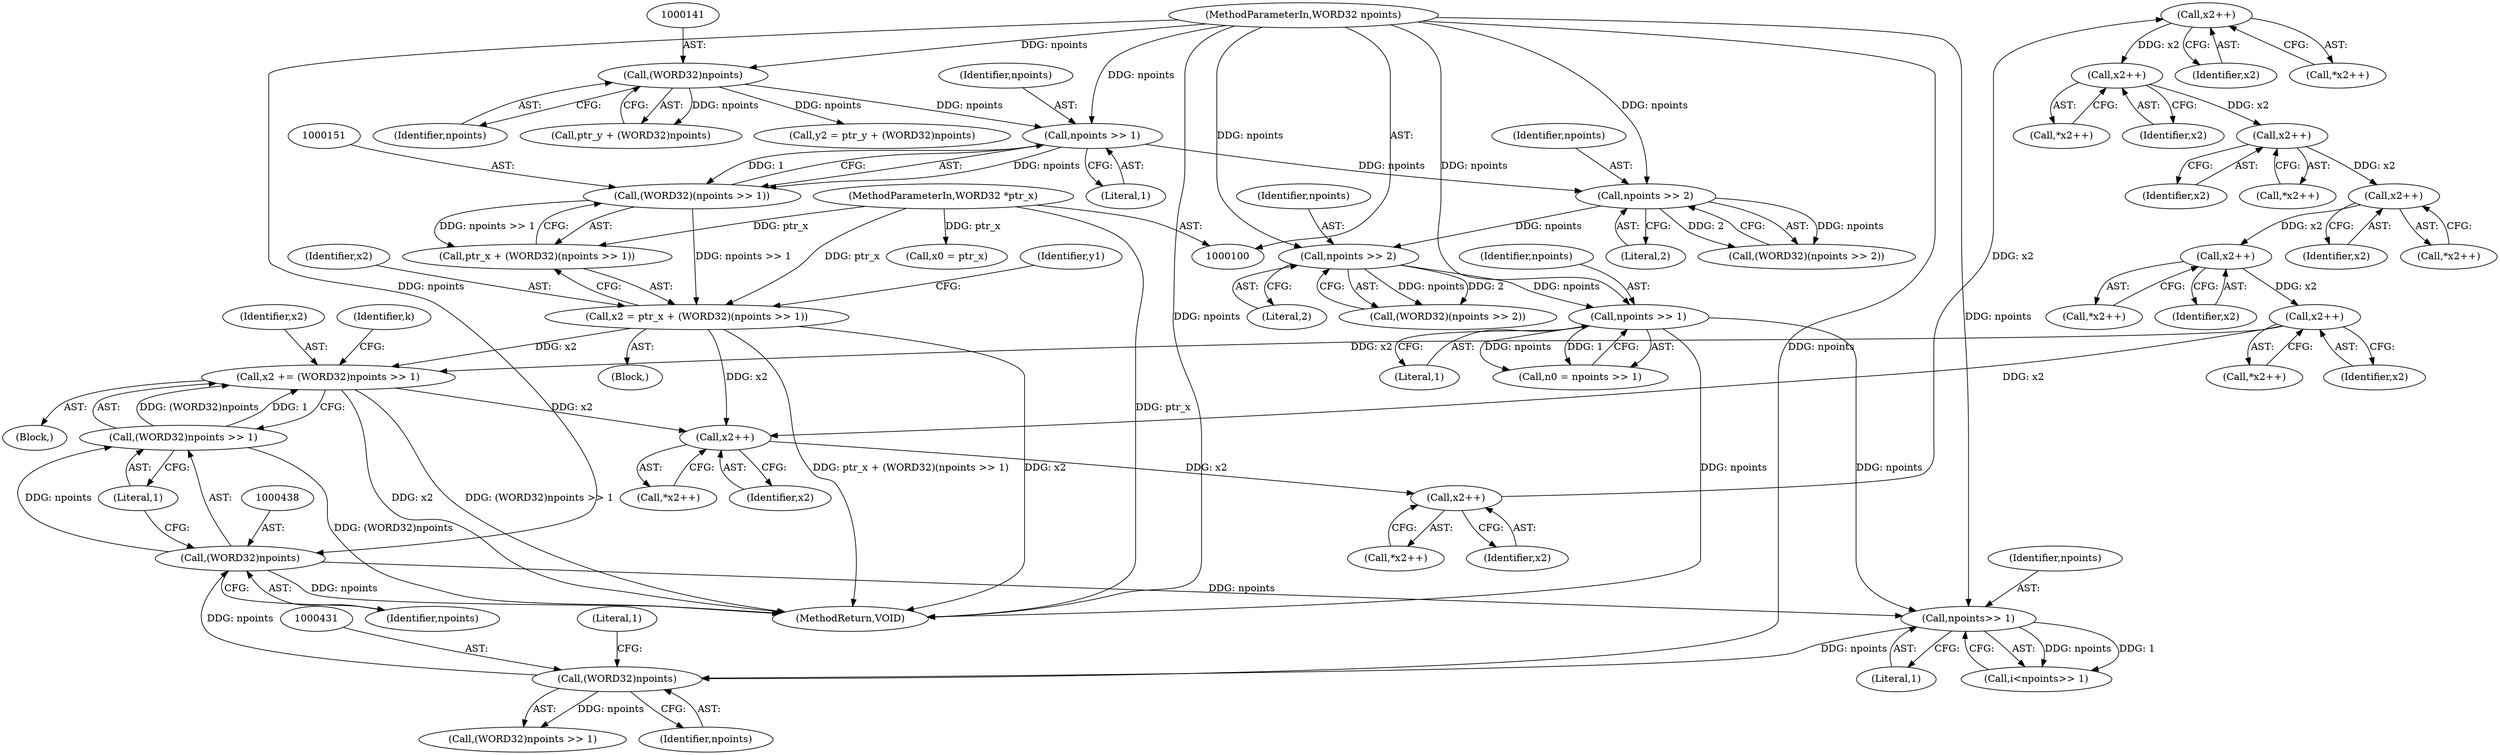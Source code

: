 digraph "0_Android_04e8cd58f075bec5892e369c8deebca9c67e855c@pointer" {
"1000328" [label="(Call,x2++)"];
"1000323" [label="(Call,x2++)"];
"1000318" [label="(Call,x2++)"];
"1000434" [label="(Call,x2 += (WORD32)npoints >> 1)"];
"1000436" [label="(Call,(WORD32)npoints >> 1)"];
"1000437" [label="(Call,(WORD32)npoints)"];
"1000430" [label="(Call,(WORD32)npoints)"];
"1000197" [label="(Call,npoints>> 1)"];
"1000178" [label="(Call,npoints >> 1)"];
"1000170" [label="(Call,npoints >> 2)"];
"1000161" [label="(Call,npoints >> 2)"];
"1000152" [label="(Call,npoints >> 1)"];
"1000140" [label="(Call,(WORD32)npoints)"];
"1000104" [label="(MethodParameterIn,WORD32 npoints)"];
"1000353" [label="(Call,x2++)"];
"1000348" [label="(Call,x2++)"];
"1000343" [label="(Call,x2++)"];
"1000338" [label="(Call,x2++)"];
"1000333" [label="(Call,x2++)"];
"1000328" [label="(Call,x2++)"];
"1000146" [label="(Call,x2 = ptr_x + (WORD32)(npoints >> 1))"];
"1000102" [label="(MethodParameterIn,WORD32 *ptr_x)"];
"1000150" [label="(Call,(WORD32)(npoints >> 1))"];
"1000327" [label="(Call,*x2++)"];
"1000337" [label="(Call,*x2++)"];
"1000334" [label="(Identifier,x2)"];
"1000154" [label="(Literal,1)"];
"1000195" [label="(Call,i<npoints>> 1)"];
"1000354" [label="(Identifier,x2)"];
"1000180" [label="(Literal,1)"];
"1000162" [label="(Identifier,npoints)"];
"1000344" [label="(Identifier,x2)"];
"1000142" [label="(Identifier,npoints)"];
"1000138" [label="(Call,ptr_y + (WORD32)npoints)"];
"1000105" [label="(Block,)"];
"1000140" [label="(Call,(WORD32)npoints)"];
"1000323" [label="(Call,x2++)"];
"1000353" [label="(Call,x2++)"];
"1000153" [label="(Identifier,npoints)"];
"1000168" [label="(Call,(WORD32)(npoints >> 2))"];
"1000348" [label="(Call,x2++)"];
"1000156" [label="(Identifier,y1)"];
"1000163" [label="(Literal,2)"];
"1000436" [label="(Call,(WORD32)npoints >> 1)"];
"1000136" [label="(Call,y2 = ptr_y + (WORD32)npoints)"];
"1000319" [label="(Identifier,x2)"];
"1000170" [label="(Call,npoints >> 2)"];
"1000161" [label="(Call,npoints >> 2)"];
"1000332" [label="(Call,*x2++)"];
"1000176" [label="(Call,n0 = npoints >> 1)"];
"1000150" [label="(Call,(WORD32)(npoints >> 1))"];
"1000440" [label="(Literal,1)"];
"1000317" [label="(Call,*x2++)"];
"1000147" [label="(Identifier,x2)"];
"1000347" [label="(Call,*x2++)"];
"1000349" [label="(Identifier,x2)"];
"1000439" [label="(Identifier,npoints)"];
"1000198" [label="(Identifier,npoints)"];
"1000197" [label="(Call,npoints>> 1)"];
"1000339" [label="(Identifier,x2)"];
"1000342" [label="(Call,*x2++)"];
"1000104" [label="(MethodParameterIn,WORD32 npoints)"];
"1000429" [label="(Call,(WORD32)npoints >> 1)"];
"1000189" [label="(Identifier,k)"];
"1000152" [label="(Call,npoints >> 1)"];
"1000324" [label="(Identifier,x2)"];
"1000433" [label="(Literal,1)"];
"1000199" [label="(Literal,1)"];
"1000333" [label="(Call,x2++)"];
"1000178" [label="(Call,npoints >> 1)"];
"1000102" [label="(MethodParameterIn,WORD32 *ptr_x)"];
"1000329" [label="(Identifier,x2)"];
"1000437" [label="(Call,(WORD32)npoints)"];
"1000318" [label="(Call,x2++)"];
"1000328" [label="(Call,x2++)"];
"1000430" [label="(Call,(WORD32)npoints)"];
"1000148" [label="(Call,ptr_x + (WORD32)(npoints >> 1))"];
"1000322" [label="(Call,*x2++)"];
"1000146" [label="(Call,x2 = ptr_x + (WORD32)(npoints >> 1))"];
"1000171" [label="(Identifier,npoints)"];
"1000352" [label="(Call,*x2++)"];
"1000159" [label="(Call,(WORD32)(npoints >> 2))"];
"1000143" [label="(Call,x0 = ptr_x)"];
"1000432" [label="(Identifier,npoints)"];
"1000343" [label="(Call,x2++)"];
"1000434" [label="(Call,x2 += (WORD32)npoints >> 1)"];
"1000338" [label="(Call,x2++)"];
"1000435" [label="(Identifier,x2)"];
"1000179" [label="(Identifier,npoints)"];
"1000190" [label="(Block,)"];
"1000172" [label="(Literal,2)"];
"1000441" [label="(MethodReturn,VOID)"];
"1000328" -> "1000327"  [label="AST: "];
"1000328" -> "1000329"  [label="CFG: "];
"1000329" -> "1000328"  [label="AST: "];
"1000327" -> "1000328"  [label="CFG: "];
"1000323" -> "1000328"  [label="DDG: x2"];
"1000328" -> "1000333"  [label="DDG: x2"];
"1000323" -> "1000322"  [label="AST: "];
"1000323" -> "1000324"  [label="CFG: "];
"1000324" -> "1000323"  [label="AST: "];
"1000322" -> "1000323"  [label="CFG: "];
"1000318" -> "1000323"  [label="DDG: x2"];
"1000318" -> "1000317"  [label="AST: "];
"1000318" -> "1000319"  [label="CFG: "];
"1000319" -> "1000318"  [label="AST: "];
"1000317" -> "1000318"  [label="CFG: "];
"1000434" -> "1000318"  [label="DDG: x2"];
"1000353" -> "1000318"  [label="DDG: x2"];
"1000146" -> "1000318"  [label="DDG: x2"];
"1000434" -> "1000190"  [label="AST: "];
"1000434" -> "1000436"  [label="CFG: "];
"1000435" -> "1000434"  [label="AST: "];
"1000436" -> "1000434"  [label="AST: "];
"1000189" -> "1000434"  [label="CFG: "];
"1000434" -> "1000441"  [label="DDG: (WORD32)npoints >> 1"];
"1000434" -> "1000441"  [label="DDG: x2"];
"1000436" -> "1000434"  [label="DDG: (WORD32)npoints"];
"1000436" -> "1000434"  [label="DDG: 1"];
"1000353" -> "1000434"  [label="DDG: x2"];
"1000146" -> "1000434"  [label="DDG: x2"];
"1000436" -> "1000440"  [label="CFG: "];
"1000437" -> "1000436"  [label="AST: "];
"1000440" -> "1000436"  [label="AST: "];
"1000436" -> "1000441"  [label="DDG: (WORD32)npoints"];
"1000437" -> "1000436"  [label="DDG: npoints"];
"1000437" -> "1000439"  [label="CFG: "];
"1000438" -> "1000437"  [label="AST: "];
"1000439" -> "1000437"  [label="AST: "];
"1000440" -> "1000437"  [label="CFG: "];
"1000437" -> "1000441"  [label="DDG: npoints"];
"1000437" -> "1000197"  [label="DDG: npoints"];
"1000430" -> "1000437"  [label="DDG: npoints"];
"1000104" -> "1000437"  [label="DDG: npoints"];
"1000430" -> "1000429"  [label="AST: "];
"1000430" -> "1000432"  [label="CFG: "];
"1000431" -> "1000430"  [label="AST: "];
"1000432" -> "1000430"  [label="AST: "];
"1000433" -> "1000430"  [label="CFG: "];
"1000430" -> "1000429"  [label="DDG: npoints"];
"1000197" -> "1000430"  [label="DDG: npoints"];
"1000104" -> "1000430"  [label="DDG: npoints"];
"1000197" -> "1000195"  [label="AST: "];
"1000197" -> "1000199"  [label="CFG: "];
"1000198" -> "1000197"  [label="AST: "];
"1000199" -> "1000197"  [label="AST: "];
"1000195" -> "1000197"  [label="CFG: "];
"1000197" -> "1000195"  [label="DDG: npoints"];
"1000197" -> "1000195"  [label="DDG: 1"];
"1000178" -> "1000197"  [label="DDG: npoints"];
"1000104" -> "1000197"  [label="DDG: npoints"];
"1000178" -> "1000176"  [label="AST: "];
"1000178" -> "1000180"  [label="CFG: "];
"1000179" -> "1000178"  [label="AST: "];
"1000180" -> "1000178"  [label="AST: "];
"1000176" -> "1000178"  [label="CFG: "];
"1000178" -> "1000441"  [label="DDG: npoints"];
"1000178" -> "1000176"  [label="DDG: npoints"];
"1000178" -> "1000176"  [label="DDG: 1"];
"1000170" -> "1000178"  [label="DDG: npoints"];
"1000104" -> "1000178"  [label="DDG: npoints"];
"1000170" -> "1000168"  [label="AST: "];
"1000170" -> "1000172"  [label="CFG: "];
"1000171" -> "1000170"  [label="AST: "];
"1000172" -> "1000170"  [label="AST: "];
"1000168" -> "1000170"  [label="CFG: "];
"1000170" -> "1000168"  [label="DDG: npoints"];
"1000170" -> "1000168"  [label="DDG: 2"];
"1000161" -> "1000170"  [label="DDG: npoints"];
"1000104" -> "1000170"  [label="DDG: npoints"];
"1000161" -> "1000159"  [label="AST: "];
"1000161" -> "1000163"  [label="CFG: "];
"1000162" -> "1000161"  [label="AST: "];
"1000163" -> "1000161"  [label="AST: "];
"1000159" -> "1000161"  [label="CFG: "];
"1000161" -> "1000159"  [label="DDG: npoints"];
"1000161" -> "1000159"  [label="DDG: 2"];
"1000152" -> "1000161"  [label="DDG: npoints"];
"1000104" -> "1000161"  [label="DDG: npoints"];
"1000152" -> "1000150"  [label="AST: "];
"1000152" -> "1000154"  [label="CFG: "];
"1000153" -> "1000152"  [label="AST: "];
"1000154" -> "1000152"  [label="AST: "];
"1000150" -> "1000152"  [label="CFG: "];
"1000152" -> "1000150"  [label="DDG: npoints"];
"1000152" -> "1000150"  [label="DDG: 1"];
"1000140" -> "1000152"  [label="DDG: npoints"];
"1000104" -> "1000152"  [label="DDG: npoints"];
"1000140" -> "1000138"  [label="AST: "];
"1000140" -> "1000142"  [label="CFG: "];
"1000141" -> "1000140"  [label="AST: "];
"1000142" -> "1000140"  [label="AST: "];
"1000138" -> "1000140"  [label="CFG: "];
"1000140" -> "1000136"  [label="DDG: npoints"];
"1000140" -> "1000138"  [label="DDG: npoints"];
"1000104" -> "1000140"  [label="DDG: npoints"];
"1000104" -> "1000100"  [label="AST: "];
"1000104" -> "1000441"  [label="DDG: npoints"];
"1000353" -> "1000352"  [label="AST: "];
"1000353" -> "1000354"  [label="CFG: "];
"1000354" -> "1000353"  [label="AST: "];
"1000352" -> "1000353"  [label="CFG: "];
"1000348" -> "1000353"  [label="DDG: x2"];
"1000348" -> "1000347"  [label="AST: "];
"1000348" -> "1000349"  [label="CFG: "];
"1000349" -> "1000348"  [label="AST: "];
"1000347" -> "1000348"  [label="CFG: "];
"1000343" -> "1000348"  [label="DDG: x2"];
"1000343" -> "1000342"  [label="AST: "];
"1000343" -> "1000344"  [label="CFG: "];
"1000344" -> "1000343"  [label="AST: "];
"1000342" -> "1000343"  [label="CFG: "];
"1000338" -> "1000343"  [label="DDG: x2"];
"1000338" -> "1000337"  [label="AST: "];
"1000338" -> "1000339"  [label="CFG: "];
"1000339" -> "1000338"  [label="AST: "];
"1000337" -> "1000338"  [label="CFG: "];
"1000333" -> "1000338"  [label="DDG: x2"];
"1000333" -> "1000332"  [label="AST: "];
"1000333" -> "1000334"  [label="CFG: "];
"1000334" -> "1000333"  [label="AST: "];
"1000332" -> "1000333"  [label="CFG: "];
"1000146" -> "1000105"  [label="AST: "];
"1000146" -> "1000148"  [label="CFG: "];
"1000147" -> "1000146"  [label="AST: "];
"1000148" -> "1000146"  [label="AST: "];
"1000156" -> "1000146"  [label="CFG: "];
"1000146" -> "1000441"  [label="DDG: ptr_x + (WORD32)(npoints >> 1)"];
"1000146" -> "1000441"  [label="DDG: x2"];
"1000102" -> "1000146"  [label="DDG: ptr_x"];
"1000150" -> "1000146"  [label="DDG: npoints >> 1"];
"1000102" -> "1000100"  [label="AST: "];
"1000102" -> "1000441"  [label="DDG: ptr_x"];
"1000102" -> "1000143"  [label="DDG: ptr_x"];
"1000102" -> "1000148"  [label="DDG: ptr_x"];
"1000150" -> "1000148"  [label="AST: "];
"1000151" -> "1000150"  [label="AST: "];
"1000148" -> "1000150"  [label="CFG: "];
"1000150" -> "1000148"  [label="DDG: npoints >> 1"];
}
